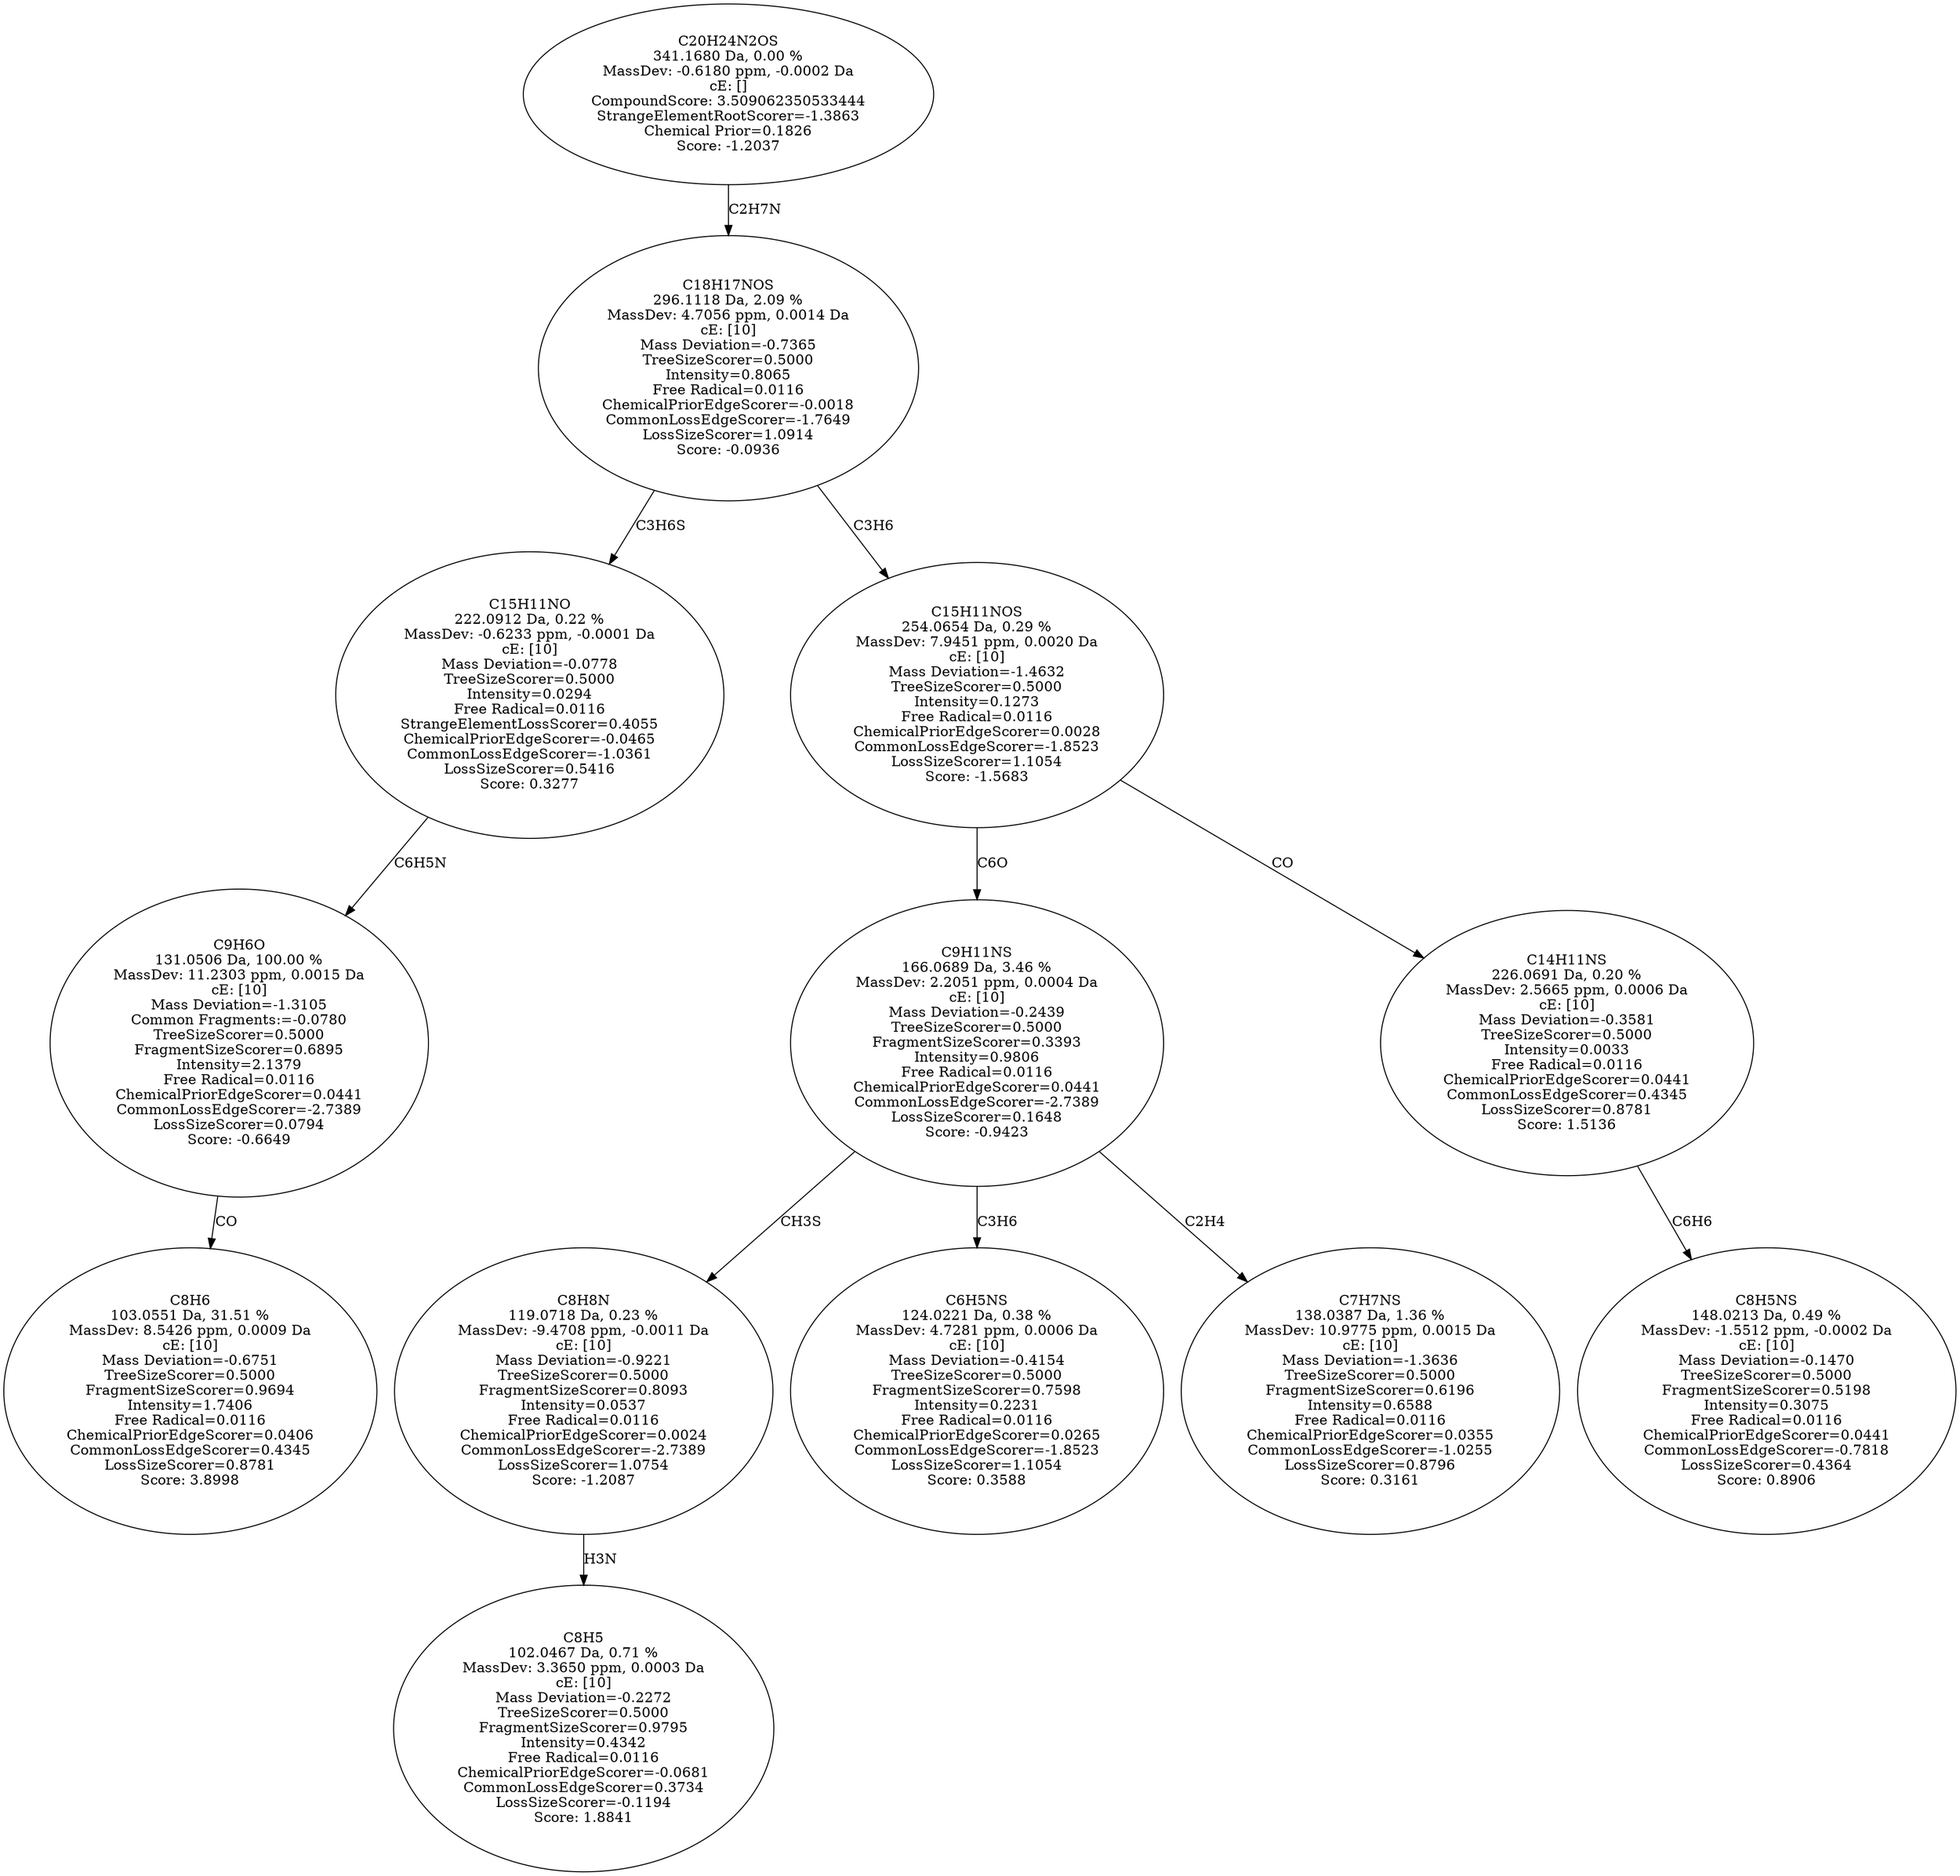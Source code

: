 strict digraph {
v1 [label="C8H6\n103.0551 Da, 31.51 %\nMassDev: 8.5426 ppm, 0.0009 Da\ncE: [10]\nMass Deviation=-0.6751\nTreeSizeScorer=0.5000\nFragmentSizeScorer=0.9694\nIntensity=1.7406\nFree Radical=0.0116\nChemicalPriorEdgeScorer=0.0406\nCommonLossEdgeScorer=0.4345\nLossSizeScorer=0.8781\nScore: 3.8998"];
v2 [label="C9H6O\n131.0506 Da, 100.00 %\nMassDev: 11.2303 ppm, 0.0015 Da\ncE: [10]\nMass Deviation=-1.3105\nCommon Fragments:=-0.0780\nTreeSizeScorer=0.5000\nFragmentSizeScorer=0.6895\nIntensity=2.1379\nFree Radical=0.0116\nChemicalPriorEdgeScorer=0.0441\nCommonLossEdgeScorer=-2.7389\nLossSizeScorer=0.0794\nScore: -0.6649"];
v3 [label="C15H11NO\n222.0912 Da, 0.22 %\nMassDev: -0.6233 ppm, -0.0001 Da\ncE: [10]\nMass Deviation=-0.0778\nTreeSizeScorer=0.5000\nIntensity=0.0294\nFree Radical=0.0116\nStrangeElementLossScorer=0.4055\nChemicalPriorEdgeScorer=-0.0465\nCommonLossEdgeScorer=-1.0361\nLossSizeScorer=0.5416\nScore: 0.3277"];
v4 [label="C8H5\n102.0467 Da, 0.71 %\nMassDev: 3.3650 ppm, 0.0003 Da\ncE: [10]\nMass Deviation=-0.2272\nTreeSizeScorer=0.5000\nFragmentSizeScorer=0.9795\nIntensity=0.4342\nFree Radical=0.0116\nChemicalPriorEdgeScorer=-0.0681\nCommonLossEdgeScorer=0.3734\nLossSizeScorer=-0.1194\nScore: 1.8841"];
v5 [label="C8H8N\n119.0718 Da, 0.23 %\nMassDev: -9.4708 ppm, -0.0011 Da\ncE: [10]\nMass Deviation=-0.9221\nTreeSizeScorer=0.5000\nFragmentSizeScorer=0.8093\nIntensity=0.0537\nFree Radical=0.0116\nChemicalPriorEdgeScorer=0.0024\nCommonLossEdgeScorer=-2.7389\nLossSizeScorer=1.0754\nScore: -1.2087"];
v6 [label="C6H5NS\n124.0221 Da, 0.38 %\nMassDev: 4.7281 ppm, 0.0006 Da\ncE: [10]\nMass Deviation=-0.4154\nTreeSizeScorer=0.5000\nFragmentSizeScorer=0.7598\nIntensity=0.2231\nFree Radical=0.0116\nChemicalPriorEdgeScorer=0.0265\nCommonLossEdgeScorer=-1.8523\nLossSizeScorer=1.1054\nScore: 0.3588"];
v7 [label="C7H7NS\n138.0387 Da, 1.36 %\nMassDev: 10.9775 ppm, 0.0015 Da\ncE: [10]\nMass Deviation=-1.3636\nTreeSizeScorer=0.5000\nFragmentSizeScorer=0.6196\nIntensity=0.6588\nFree Radical=0.0116\nChemicalPriorEdgeScorer=0.0355\nCommonLossEdgeScorer=-1.0255\nLossSizeScorer=0.8796\nScore: 0.3161"];
v8 [label="C9H11NS\n166.0689 Da, 3.46 %\nMassDev: 2.2051 ppm, 0.0004 Da\ncE: [10]\nMass Deviation=-0.2439\nTreeSizeScorer=0.5000\nFragmentSizeScorer=0.3393\nIntensity=0.9806\nFree Radical=0.0116\nChemicalPriorEdgeScorer=0.0441\nCommonLossEdgeScorer=-2.7389\nLossSizeScorer=0.1648\nScore: -0.9423"];
v9 [label="C8H5NS\n148.0213 Da, 0.49 %\nMassDev: -1.5512 ppm, -0.0002 Da\ncE: [10]\nMass Deviation=-0.1470\nTreeSizeScorer=0.5000\nFragmentSizeScorer=0.5198\nIntensity=0.3075\nFree Radical=0.0116\nChemicalPriorEdgeScorer=0.0441\nCommonLossEdgeScorer=-0.7818\nLossSizeScorer=0.4364\nScore: 0.8906"];
v10 [label="C14H11NS\n226.0691 Da, 0.20 %\nMassDev: 2.5665 ppm, 0.0006 Da\ncE: [10]\nMass Deviation=-0.3581\nTreeSizeScorer=0.5000\nIntensity=0.0033\nFree Radical=0.0116\nChemicalPriorEdgeScorer=0.0441\nCommonLossEdgeScorer=0.4345\nLossSizeScorer=0.8781\nScore: 1.5136"];
v11 [label="C15H11NOS\n254.0654 Da, 0.29 %\nMassDev: 7.9451 ppm, 0.0020 Da\ncE: [10]\nMass Deviation=-1.4632\nTreeSizeScorer=0.5000\nIntensity=0.1273\nFree Radical=0.0116\nChemicalPriorEdgeScorer=0.0028\nCommonLossEdgeScorer=-1.8523\nLossSizeScorer=1.1054\nScore: -1.5683"];
v12 [label="C18H17NOS\n296.1118 Da, 2.09 %\nMassDev: 4.7056 ppm, 0.0014 Da\ncE: [10]\nMass Deviation=-0.7365\nTreeSizeScorer=0.5000\nIntensity=0.8065\nFree Radical=0.0116\nChemicalPriorEdgeScorer=-0.0018\nCommonLossEdgeScorer=-1.7649\nLossSizeScorer=1.0914\nScore: -0.0936"];
v13 [label="C20H24N2OS\n341.1680 Da, 0.00 %\nMassDev: -0.6180 ppm, -0.0002 Da\ncE: []\nCompoundScore: 3.509062350533444\nStrangeElementRootScorer=-1.3863\nChemical Prior=0.1826\nScore: -1.2037"];
v2 -> v1 [label="CO"];
v3 -> v2 [label="C6H5N"];
v12 -> v3 [label="C3H6S"];
v5 -> v4 [label="H3N"];
v8 -> v5 [label="CH3S"];
v8 -> v6 [label="C3H6"];
v8 -> v7 [label="C2H4"];
v11 -> v8 [label="C6O"];
v10 -> v9 [label="C6H6"];
v11 -> v10 [label="CO"];
v12 -> v11 [label="C3H6"];
v13 -> v12 [label="C2H7N"];
}